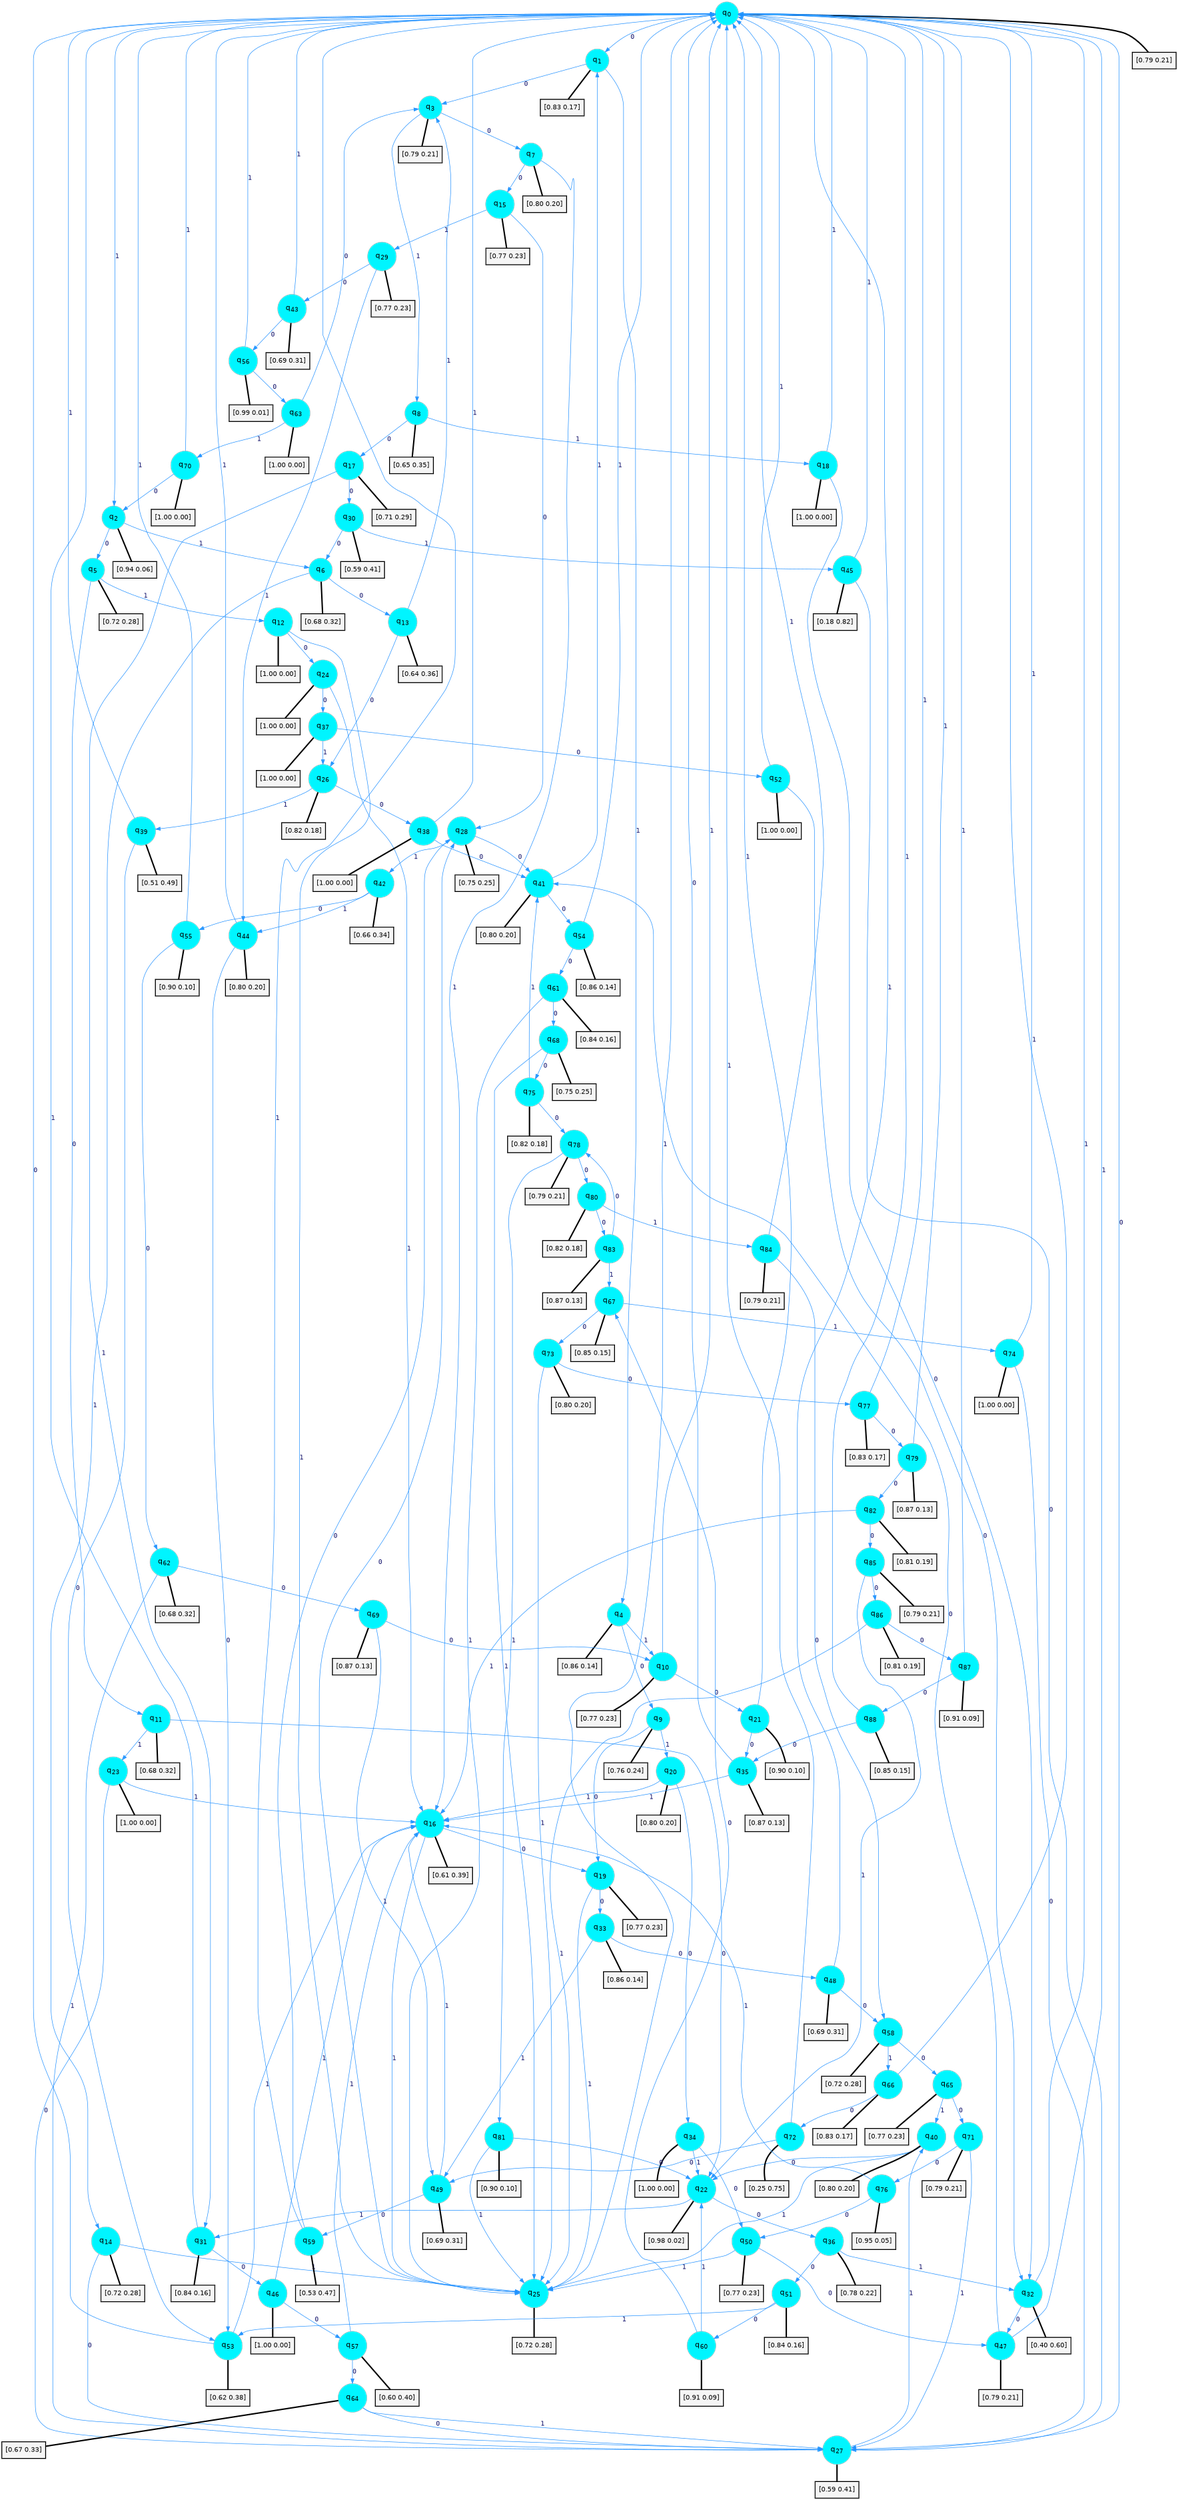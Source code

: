 digraph G {
graph [
bgcolor=transparent, dpi=300, rankdir=TD, size="40,25"];
node [
color=gray, fillcolor=turquoise1, fontcolor=black, fontname=Helvetica, fontsize=16, fontweight=bold, shape=circle, style=filled];
edge [
arrowsize=1, color=dodgerblue1, fontcolor=midnightblue, fontname=courier, fontweight=bold, penwidth=1, style=solid, weight=20];
0[label=<q<SUB>0</SUB>>];
1[label=<q<SUB>1</SUB>>];
2[label=<q<SUB>2</SUB>>];
3[label=<q<SUB>3</SUB>>];
4[label=<q<SUB>4</SUB>>];
5[label=<q<SUB>5</SUB>>];
6[label=<q<SUB>6</SUB>>];
7[label=<q<SUB>7</SUB>>];
8[label=<q<SUB>8</SUB>>];
9[label=<q<SUB>9</SUB>>];
10[label=<q<SUB>10</SUB>>];
11[label=<q<SUB>11</SUB>>];
12[label=<q<SUB>12</SUB>>];
13[label=<q<SUB>13</SUB>>];
14[label=<q<SUB>14</SUB>>];
15[label=<q<SUB>15</SUB>>];
16[label=<q<SUB>16</SUB>>];
17[label=<q<SUB>17</SUB>>];
18[label=<q<SUB>18</SUB>>];
19[label=<q<SUB>19</SUB>>];
20[label=<q<SUB>20</SUB>>];
21[label=<q<SUB>21</SUB>>];
22[label=<q<SUB>22</SUB>>];
23[label=<q<SUB>23</SUB>>];
24[label=<q<SUB>24</SUB>>];
25[label=<q<SUB>25</SUB>>];
26[label=<q<SUB>26</SUB>>];
27[label=<q<SUB>27</SUB>>];
28[label=<q<SUB>28</SUB>>];
29[label=<q<SUB>29</SUB>>];
30[label=<q<SUB>30</SUB>>];
31[label=<q<SUB>31</SUB>>];
32[label=<q<SUB>32</SUB>>];
33[label=<q<SUB>33</SUB>>];
34[label=<q<SUB>34</SUB>>];
35[label=<q<SUB>35</SUB>>];
36[label=<q<SUB>36</SUB>>];
37[label=<q<SUB>37</SUB>>];
38[label=<q<SUB>38</SUB>>];
39[label=<q<SUB>39</SUB>>];
40[label=<q<SUB>40</SUB>>];
41[label=<q<SUB>41</SUB>>];
42[label=<q<SUB>42</SUB>>];
43[label=<q<SUB>43</SUB>>];
44[label=<q<SUB>44</SUB>>];
45[label=<q<SUB>45</SUB>>];
46[label=<q<SUB>46</SUB>>];
47[label=<q<SUB>47</SUB>>];
48[label=<q<SUB>48</SUB>>];
49[label=<q<SUB>49</SUB>>];
50[label=<q<SUB>50</SUB>>];
51[label=<q<SUB>51</SUB>>];
52[label=<q<SUB>52</SUB>>];
53[label=<q<SUB>53</SUB>>];
54[label=<q<SUB>54</SUB>>];
55[label=<q<SUB>55</SUB>>];
56[label=<q<SUB>56</SUB>>];
57[label=<q<SUB>57</SUB>>];
58[label=<q<SUB>58</SUB>>];
59[label=<q<SUB>59</SUB>>];
60[label=<q<SUB>60</SUB>>];
61[label=<q<SUB>61</SUB>>];
62[label=<q<SUB>62</SUB>>];
63[label=<q<SUB>63</SUB>>];
64[label=<q<SUB>64</SUB>>];
65[label=<q<SUB>65</SUB>>];
66[label=<q<SUB>66</SUB>>];
67[label=<q<SUB>67</SUB>>];
68[label=<q<SUB>68</SUB>>];
69[label=<q<SUB>69</SUB>>];
70[label=<q<SUB>70</SUB>>];
71[label=<q<SUB>71</SUB>>];
72[label=<q<SUB>72</SUB>>];
73[label=<q<SUB>73</SUB>>];
74[label=<q<SUB>74</SUB>>];
75[label=<q<SUB>75</SUB>>];
76[label=<q<SUB>76</SUB>>];
77[label=<q<SUB>77</SUB>>];
78[label=<q<SUB>78</SUB>>];
79[label=<q<SUB>79</SUB>>];
80[label=<q<SUB>80</SUB>>];
81[label=<q<SUB>81</SUB>>];
82[label=<q<SUB>82</SUB>>];
83[label=<q<SUB>83</SUB>>];
84[label=<q<SUB>84</SUB>>];
85[label=<q<SUB>85</SUB>>];
86[label=<q<SUB>86</SUB>>];
87[label=<q<SUB>87</SUB>>];
88[label=<q<SUB>88</SUB>>];
89[label="[0.79 0.21]", shape=box,fontcolor=black, fontname=Helvetica, fontsize=14, penwidth=2, fillcolor=whitesmoke,color=black];
90[label="[0.83 0.17]", shape=box,fontcolor=black, fontname=Helvetica, fontsize=14, penwidth=2, fillcolor=whitesmoke,color=black];
91[label="[0.94 0.06]", shape=box,fontcolor=black, fontname=Helvetica, fontsize=14, penwidth=2, fillcolor=whitesmoke,color=black];
92[label="[0.79 0.21]", shape=box,fontcolor=black, fontname=Helvetica, fontsize=14, penwidth=2, fillcolor=whitesmoke,color=black];
93[label="[0.86 0.14]", shape=box,fontcolor=black, fontname=Helvetica, fontsize=14, penwidth=2, fillcolor=whitesmoke,color=black];
94[label="[0.72 0.28]", shape=box,fontcolor=black, fontname=Helvetica, fontsize=14, penwidth=2, fillcolor=whitesmoke,color=black];
95[label="[0.68 0.32]", shape=box,fontcolor=black, fontname=Helvetica, fontsize=14, penwidth=2, fillcolor=whitesmoke,color=black];
96[label="[0.80 0.20]", shape=box,fontcolor=black, fontname=Helvetica, fontsize=14, penwidth=2, fillcolor=whitesmoke,color=black];
97[label="[0.65 0.35]", shape=box,fontcolor=black, fontname=Helvetica, fontsize=14, penwidth=2, fillcolor=whitesmoke,color=black];
98[label="[0.76 0.24]", shape=box,fontcolor=black, fontname=Helvetica, fontsize=14, penwidth=2, fillcolor=whitesmoke,color=black];
99[label="[0.77 0.23]", shape=box,fontcolor=black, fontname=Helvetica, fontsize=14, penwidth=2, fillcolor=whitesmoke,color=black];
100[label="[0.68 0.32]", shape=box,fontcolor=black, fontname=Helvetica, fontsize=14, penwidth=2, fillcolor=whitesmoke,color=black];
101[label="[1.00 0.00]", shape=box,fontcolor=black, fontname=Helvetica, fontsize=14, penwidth=2, fillcolor=whitesmoke,color=black];
102[label="[0.64 0.36]", shape=box,fontcolor=black, fontname=Helvetica, fontsize=14, penwidth=2, fillcolor=whitesmoke,color=black];
103[label="[0.72 0.28]", shape=box,fontcolor=black, fontname=Helvetica, fontsize=14, penwidth=2, fillcolor=whitesmoke,color=black];
104[label="[0.77 0.23]", shape=box,fontcolor=black, fontname=Helvetica, fontsize=14, penwidth=2, fillcolor=whitesmoke,color=black];
105[label="[0.61 0.39]", shape=box,fontcolor=black, fontname=Helvetica, fontsize=14, penwidth=2, fillcolor=whitesmoke,color=black];
106[label="[0.71 0.29]", shape=box,fontcolor=black, fontname=Helvetica, fontsize=14, penwidth=2, fillcolor=whitesmoke,color=black];
107[label="[1.00 0.00]", shape=box,fontcolor=black, fontname=Helvetica, fontsize=14, penwidth=2, fillcolor=whitesmoke,color=black];
108[label="[0.77 0.23]", shape=box,fontcolor=black, fontname=Helvetica, fontsize=14, penwidth=2, fillcolor=whitesmoke,color=black];
109[label="[0.80 0.20]", shape=box,fontcolor=black, fontname=Helvetica, fontsize=14, penwidth=2, fillcolor=whitesmoke,color=black];
110[label="[0.90 0.10]", shape=box,fontcolor=black, fontname=Helvetica, fontsize=14, penwidth=2, fillcolor=whitesmoke,color=black];
111[label="[0.98 0.02]", shape=box,fontcolor=black, fontname=Helvetica, fontsize=14, penwidth=2, fillcolor=whitesmoke,color=black];
112[label="[1.00 0.00]", shape=box,fontcolor=black, fontname=Helvetica, fontsize=14, penwidth=2, fillcolor=whitesmoke,color=black];
113[label="[1.00 0.00]", shape=box,fontcolor=black, fontname=Helvetica, fontsize=14, penwidth=2, fillcolor=whitesmoke,color=black];
114[label="[0.72 0.28]", shape=box,fontcolor=black, fontname=Helvetica, fontsize=14, penwidth=2, fillcolor=whitesmoke,color=black];
115[label="[0.82 0.18]", shape=box,fontcolor=black, fontname=Helvetica, fontsize=14, penwidth=2, fillcolor=whitesmoke,color=black];
116[label="[0.59 0.41]", shape=box,fontcolor=black, fontname=Helvetica, fontsize=14, penwidth=2, fillcolor=whitesmoke,color=black];
117[label="[0.75 0.25]", shape=box,fontcolor=black, fontname=Helvetica, fontsize=14, penwidth=2, fillcolor=whitesmoke,color=black];
118[label="[0.77 0.23]", shape=box,fontcolor=black, fontname=Helvetica, fontsize=14, penwidth=2, fillcolor=whitesmoke,color=black];
119[label="[0.59 0.41]", shape=box,fontcolor=black, fontname=Helvetica, fontsize=14, penwidth=2, fillcolor=whitesmoke,color=black];
120[label="[0.84 0.16]", shape=box,fontcolor=black, fontname=Helvetica, fontsize=14, penwidth=2, fillcolor=whitesmoke,color=black];
121[label="[0.40 0.60]", shape=box,fontcolor=black, fontname=Helvetica, fontsize=14, penwidth=2, fillcolor=whitesmoke,color=black];
122[label="[0.86 0.14]", shape=box,fontcolor=black, fontname=Helvetica, fontsize=14, penwidth=2, fillcolor=whitesmoke,color=black];
123[label="[1.00 0.00]", shape=box,fontcolor=black, fontname=Helvetica, fontsize=14, penwidth=2, fillcolor=whitesmoke,color=black];
124[label="[0.87 0.13]", shape=box,fontcolor=black, fontname=Helvetica, fontsize=14, penwidth=2, fillcolor=whitesmoke,color=black];
125[label="[0.78 0.22]", shape=box,fontcolor=black, fontname=Helvetica, fontsize=14, penwidth=2, fillcolor=whitesmoke,color=black];
126[label="[1.00 0.00]", shape=box,fontcolor=black, fontname=Helvetica, fontsize=14, penwidth=2, fillcolor=whitesmoke,color=black];
127[label="[1.00 0.00]", shape=box,fontcolor=black, fontname=Helvetica, fontsize=14, penwidth=2, fillcolor=whitesmoke,color=black];
128[label="[0.51 0.49]", shape=box,fontcolor=black, fontname=Helvetica, fontsize=14, penwidth=2, fillcolor=whitesmoke,color=black];
129[label="[0.80 0.20]", shape=box,fontcolor=black, fontname=Helvetica, fontsize=14, penwidth=2, fillcolor=whitesmoke,color=black];
130[label="[0.80 0.20]", shape=box,fontcolor=black, fontname=Helvetica, fontsize=14, penwidth=2, fillcolor=whitesmoke,color=black];
131[label="[0.66 0.34]", shape=box,fontcolor=black, fontname=Helvetica, fontsize=14, penwidth=2, fillcolor=whitesmoke,color=black];
132[label="[0.69 0.31]", shape=box,fontcolor=black, fontname=Helvetica, fontsize=14, penwidth=2, fillcolor=whitesmoke,color=black];
133[label="[0.80 0.20]", shape=box,fontcolor=black, fontname=Helvetica, fontsize=14, penwidth=2, fillcolor=whitesmoke,color=black];
134[label="[0.18 0.82]", shape=box,fontcolor=black, fontname=Helvetica, fontsize=14, penwidth=2, fillcolor=whitesmoke,color=black];
135[label="[1.00 0.00]", shape=box,fontcolor=black, fontname=Helvetica, fontsize=14, penwidth=2, fillcolor=whitesmoke,color=black];
136[label="[0.79 0.21]", shape=box,fontcolor=black, fontname=Helvetica, fontsize=14, penwidth=2, fillcolor=whitesmoke,color=black];
137[label="[0.69 0.31]", shape=box,fontcolor=black, fontname=Helvetica, fontsize=14, penwidth=2, fillcolor=whitesmoke,color=black];
138[label="[0.69 0.31]", shape=box,fontcolor=black, fontname=Helvetica, fontsize=14, penwidth=2, fillcolor=whitesmoke,color=black];
139[label="[0.77 0.23]", shape=box,fontcolor=black, fontname=Helvetica, fontsize=14, penwidth=2, fillcolor=whitesmoke,color=black];
140[label="[0.84 0.16]", shape=box,fontcolor=black, fontname=Helvetica, fontsize=14, penwidth=2, fillcolor=whitesmoke,color=black];
141[label="[1.00 0.00]", shape=box,fontcolor=black, fontname=Helvetica, fontsize=14, penwidth=2, fillcolor=whitesmoke,color=black];
142[label="[0.62 0.38]", shape=box,fontcolor=black, fontname=Helvetica, fontsize=14, penwidth=2, fillcolor=whitesmoke,color=black];
143[label="[0.86 0.14]", shape=box,fontcolor=black, fontname=Helvetica, fontsize=14, penwidth=2, fillcolor=whitesmoke,color=black];
144[label="[0.90 0.10]", shape=box,fontcolor=black, fontname=Helvetica, fontsize=14, penwidth=2, fillcolor=whitesmoke,color=black];
145[label="[0.99 0.01]", shape=box,fontcolor=black, fontname=Helvetica, fontsize=14, penwidth=2, fillcolor=whitesmoke,color=black];
146[label="[0.60 0.40]", shape=box,fontcolor=black, fontname=Helvetica, fontsize=14, penwidth=2, fillcolor=whitesmoke,color=black];
147[label="[0.72 0.28]", shape=box,fontcolor=black, fontname=Helvetica, fontsize=14, penwidth=2, fillcolor=whitesmoke,color=black];
148[label="[0.53 0.47]", shape=box,fontcolor=black, fontname=Helvetica, fontsize=14, penwidth=2, fillcolor=whitesmoke,color=black];
149[label="[0.91 0.09]", shape=box,fontcolor=black, fontname=Helvetica, fontsize=14, penwidth=2, fillcolor=whitesmoke,color=black];
150[label="[0.84 0.16]", shape=box,fontcolor=black, fontname=Helvetica, fontsize=14, penwidth=2, fillcolor=whitesmoke,color=black];
151[label="[0.68 0.32]", shape=box,fontcolor=black, fontname=Helvetica, fontsize=14, penwidth=2, fillcolor=whitesmoke,color=black];
152[label="[1.00 0.00]", shape=box,fontcolor=black, fontname=Helvetica, fontsize=14, penwidth=2, fillcolor=whitesmoke,color=black];
153[label="[0.67 0.33]", shape=box,fontcolor=black, fontname=Helvetica, fontsize=14, penwidth=2, fillcolor=whitesmoke,color=black];
154[label="[0.77 0.23]", shape=box,fontcolor=black, fontname=Helvetica, fontsize=14, penwidth=2, fillcolor=whitesmoke,color=black];
155[label="[0.83 0.17]", shape=box,fontcolor=black, fontname=Helvetica, fontsize=14, penwidth=2, fillcolor=whitesmoke,color=black];
156[label="[0.85 0.15]", shape=box,fontcolor=black, fontname=Helvetica, fontsize=14, penwidth=2, fillcolor=whitesmoke,color=black];
157[label="[0.75 0.25]", shape=box,fontcolor=black, fontname=Helvetica, fontsize=14, penwidth=2, fillcolor=whitesmoke,color=black];
158[label="[0.87 0.13]", shape=box,fontcolor=black, fontname=Helvetica, fontsize=14, penwidth=2, fillcolor=whitesmoke,color=black];
159[label="[1.00 0.00]", shape=box,fontcolor=black, fontname=Helvetica, fontsize=14, penwidth=2, fillcolor=whitesmoke,color=black];
160[label="[0.79 0.21]", shape=box,fontcolor=black, fontname=Helvetica, fontsize=14, penwidth=2, fillcolor=whitesmoke,color=black];
161[label="[0.25 0.75]", shape=box,fontcolor=black, fontname=Helvetica, fontsize=14, penwidth=2, fillcolor=whitesmoke,color=black];
162[label="[0.80 0.20]", shape=box,fontcolor=black, fontname=Helvetica, fontsize=14, penwidth=2, fillcolor=whitesmoke,color=black];
163[label="[1.00 0.00]", shape=box,fontcolor=black, fontname=Helvetica, fontsize=14, penwidth=2, fillcolor=whitesmoke,color=black];
164[label="[0.82 0.18]", shape=box,fontcolor=black, fontname=Helvetica, fontsize=14, penwidth=2, fillcolor=whitesmoke,color=black];
165[label="[0.95 0.05]", shape=box,fontcolor=black, fontname=Helvetica, fontsize=14, penwidth=2, fillcolor=whitesmoke,color=black];
166[label="[0.83 0.17]", shape=box,fontcolor=black, fontname=Helvetica, fontsize=14, penwidth=2, fillcolor=whitesmoke,color=black];
167[label="[0.79 0.21]", shape=box,fontcolor=black, fontname=Helvetica, fontsize=14, penwidth=2, fillcolor=whitesmoke,color=black];
168[label="[0.87 0.13]", shape=box,fontcolor=black, fontname=Helvetica, fontsize=14, penwidth=2, fillcolor=whitesmoke,color=black];
169[label="[0.82 0.18]", shape=box,fontcolor=black, fontname=Helvetica, fontsize=14, penwidth=2, fillcolor=whitesmoke,color=black];
170[label="[0.90 0.10]", shape=box,fontcolor=black, fontname=Helvetica, fontsize=14, penwidth=2, fillcolor=whitesmoke,color=black];
171[label="[0.81 0.19]", shape=box,fontcolor=black, fontname=Helvetica, fontsize=14, penwidth=2, fillcolor=whitesmoke,color=black];
172[label="[0.87 0.13]", shape=box,fontcolor=black, fontname=Helvetica, fontsize=14, penwidth=2, fillcolor=whitesmoke,color=black];
173[label="[0.79 0.21]", shape=box,fontcolor=black, fontname=Helvetica, fontsize=14, penwidth=2, fillcolor=whitesmoke,color=black];
174[label="[0.79 0.21]", shape=box,fontcolor=black, fontname=Helvetica, fontsize=14, penwidth=2, fillcolor=whitesmoke,color=black];
175[label="[0.81 0.19]", shape=box,fontcolor=black, fontname=Helvetica, fontsize=14, penwidth=2, fillcolor=whitesmoke,color=black];
176[label="[0.91 0.09]", shape=box,fontcolor=black, fontname=Helvetica, fontsize=14, penwidth=2, fillcolor=whitesmoke,color=black];
177[label="[0.85 0.15]", shape=box,fontcolor=black, fontname=Helvetica, fontsize=14, penwidth=2, fillcolor=whitesmoke,color=black];
0->1 [label=0];
0->2 [label=1];
0->89 [arrowhead=none, penwidth=3,color=black];
1->3 [label=0];
1->4 [label=1];
1->90 [arrowhead=none, penwidth=3,color=black];
2->5 [label=0];
2->6 [label=1];
2->91 [arrowhead=none, penwidth=3,color=black];
3->7 [label=0];
3->8 [label=1];
3->92 [arrowhead=none, penwidth=3,color=black];
4->9 [label=0];
4->10 [label=1];
4->93 [arrowhead=none, penwidth=3,color=black];
5->11 [label=0];
5->12 [label=1];
5->94 [arrowhead=none, penwidth=3,color=black];
6->13 [label=0];
6->14 [label=1];
6->95 [arrowhead=none, penwidth=3,color=black];
7->15 [label=0];
7->16 [label=1];
7->96 [arrowhead=none, penwidth=3,color=black];
8->17 [label=0];
8->18 [label=1];
8->97 [arrowhead=none, penwidth=3,color=black];
9->19 [label=0];
9->20 [label=1];
9->98 [arrowhead=none, penwidth=3,color=black];
10->21 [label=0];
10->0 [label=1];
10->99 [arrowhead=none, penwidth=3,color=black];
11->22 [label=0];
11->23 [label=1];
11->100 [arrowhead=none, penwidth=3,color=black];
12->24 [label=0];
12->25 [label=1];
12->101 [arrowhead=none, penwidth=3,color=black];
13->26 [label=0];
13->3 [label=1];
13->102 [arrowhead=none, penwidth=3,color=black];
14->27 [label=0];
14->25 [label=1];
14->103 [arrowhead=none, penwidth=3,color=black];
15->28 [label=0];
15->29 [label=1];
15->104 [arrowhead=none, penwidth=3,color=black];
16->19 [label=0];
16->25 [label=1];
16->105 [arrowhead=none, penwidth=3,color=black];
17->30 [label=0];
17->31 [label=1];
17->106 [arrowhead=none, penwidth=3,color=black];
18->32 [label=0];
18->0 [label=1];
18->107 [arrowhead=none, penwidth=3,color=black];
19->33 [label=0];
19->25 [label=1];
19->108 [arrowhead=none, penwidth=3,color=black];
20->34 [label=0];
20->16 [label=1];
20->109 [arrowhead=none, penwidth=3,color=black];
21->35 [label=0];
21->0 [label=1];
21->110 [arrowhead=none, penwidth=3,color=black];
22->36 [label=0];
22->31 [label=1];
22->111 [arrowhead=none, penwidth=3,color=black];
23->27 [label=0];
23->16 [label=1];
23->112 [arrowhead=none, penwidth=3,color=black];
24->37 [label=0];
24->16 [label=1];
24->113 [arrowhead=none, penwidth=3,color=black];
25->28 [label=0];
25->0 [label=1];
25->114 [arrowhead=none, penwidth=3,color=black];
26->38 [label=0];
26->39 [label=1];
26->115 [arrowhead=none, penwidth=3,color=black];
27->0 [label=0];
27->40 [label=1];
27->116 [arrowhead=none, penwidth=3,color=black];
28->41 [label=0];
28->42 [label=1];
28->117 [arrowhead=none, penwidth=3,color=black];
29->43 [label=0];
29->44 [label=1];
29->118 [arrowhead=none, penwidth=3,color=black];
30->6 [label=0];
30->45 [label=1];
30->119 [arrowhead=none, penwidth=3,color=black];
31->46 [label=0];
31->0 [label=1];
31->120 [arrowhead=none, penwidth=3,color=black];
32->47 [label=0];
32->0 [label=1];
32->121 [arrowhead=none, penwidth=3,color=black];
33->48 [label=0];
33->49 [label=1];
33->122 [arrowhead=none, penwidth=3,color=black];
34->50 [label=0];
34->22 [label=1];
34->123 [arrowhead=none, penwidth=3,color=black];
35->0 [label=0];
35->16 [label=1];
35->124 [arrowhead=none, penwidth=3,color=black];
36->51 [label=0];
36->32 [label=1];
36->125 [arrowhead=none, penwidth=3,color=black];
37->52 [label=0];
37->26 [label=1];
37->126 [arrowhead=none, penwidth=3,color=black];
38->41 [label=0];
38->0 [label=1];
38->127 [arrowhead=none, penwidth=3,color=black];
39->53 [label=0];
39->0 [label=1];
39->128 [arrowhead=none, penwidth=3,color=black];
40->22 [label=0];
40->25 [label=1];
40->129 [arrowhead=none, penwidth=3,color=black];
41->54 [label=0];
41->1 [label=1];
41->130 [arrowhead=none, penwidth=3,color=black];
42->55 [label=0];
42->44 [label=1];
42->131 [arrowhead=none, penwidth=3,color=black];
43->56 [label=0];
43->0 [label=1];
43->132 [arrowhead=none, penwidth=3,color=black];
44->53 [label=0];
44->0 [label=1];
44->133 [arrowhead=none, penwidth=3,color=black];
45->27 [label=0];
45->0 [label=1];
45->134 [arrowhead=none, penwidth=3,color=black];
46->57 [label=0];
46->16 [label=1];
46->135 [arrowhead=none, penwidth=3,color=black];
47->41 [label=0];
47->0 [label=1];
47->136 [arrowhead=none, penwidth=3,color=black];
48->58 [label=0];
48->0 [label=1];
48->137 [arrowhead=none, penwidth=3,color=black];
49->59 [label=0];
49->16 [label=1];
49->138 [arrowhead=none, penwidth=3,color=black];
50->47 [label=0];
50->25 [label=1];
50->139 [arrowhead=none, penwidth=3,color=black];
51->60 [label=0];
51->53 [label=1];
51->140 [arrowhead=none, penwidth=3,color=black];
52->32 [label=0];
52->0 [label=1];
52->141 [arrowhead=none, penwidth=3,color=black];
53->0 [label=0];
53->16 [label=1];
53->142 [arrowhead=none, penwidth=3,color=black];
54->61 [label=0];
54->0 [label=1];
54->143 [arrowhead=none, penwidth=3,color=black];
55->62 [label=0];
55->0 [label=1];
55->144 [arrowhead=none, penwidth=3,color=black];
56->63 [label=0];
56->0 [label=1];
56->145 [arrowhead=none, penwidth=3,color=black];
57->64 [label=0];
57->16 [label=1];
57->146 [arrowhead=none, penwidth=3,color=black];
58->65 [label=0];
58->66 [label=1];
58->147 [arrowhead=none, penwidth=3,color=black];
59->28 [label=0];
59->0 [label=1];
59->148 [arrowhead=none, penwidth=3,color=black];
60->67 [label=0];
60->22 [label=1];
60->149 [arrowhead=none, penwidth=3,color=black];
61->68 [label=0];
61->25 [label=1];
61->150 [arrowhead=none, penwidth=3,color=black];
62->69 [label=0];
62->27 [label=1];
62->151 [arrowhead=none, penwidth=3,color=black];
63->3 [label=0];
63->70 [label=1];
63->152 [arrowhead=none, penwidth=3,color=black];
64->27 [label=0];
64->27 [label=1];
64->153 [arrowhead=none, penwidth=3,color=black];
65->71 [label=0];
65->40 [label=1];
65->154 [arrowhead=none, penwidth=3,color=black];
66->72 [label=0];
66->0 [label=1];
66->155 [arrowhead=none, penwidth=3,color=black];
67->73 [label=0];
67->74 [label=1];
67->156 [arrowhead=none, penwidth=3,color=black];
68->75 [label=0];
68->25 [label=1];
68->157 [arrowhead=none, penwidth=3,color=black];
69->10 [label=0];
69->49 [label=1];
69->158 [arrowhead=none, penwidth=3,color=black];
70->2 [label=0];
70->0 [label=1];
70->159 [arrowhead=none, penwidth=3,color=black];
71->76 [label=0];
71->27 [label=1];
71->160 [arrowhead=none, penwidth=3,color=black];
72->49 [label=0];
72->0 [label=1];
72->161 [arrowhead=none, penwidth=3,color=black];
73->77 [label=0];
73->25 [label=1];
73->162 [arrowhead=none, penwidth=3,color=black];
74->27 [label=0];
74->0 [label=1];
74->163 [arrowhead=none, penwidth=3,color=black];
75->78 [label=0];
75->41 [label=1];
75->164 [arrowhead=none, penwidth=3,color=black];
76->50 [label=0];
76->16 [label=1];
76->165 [arrowhead=none, penwidth=3,color=black];
77->79 [label=0];
77->0 [label=1];
77->166 [arrowhead=none, penwidth=3,color=black];
78->80 [label=0];
78->81 [label=1];
78->167 [arrowhead=none, penwidth=3,color=black];
79->82 [label=0];
79->0 [label=1];
79->168 [arrowhead=none, penwidth=3,color=black];
80->83 [label=0];
80->84 [label=1];
80->169 [arrowhead=none, penwidth=3,color=black];
81->22 [label=0];
81->25 [label=1];
81->170 [arrowhead=none, penwidth=3,color=black];
82->85 [label=0];
82->16 [label=1];
82->171 [arrowhead=none, penwidth=3,color=black];
83->78 [label=0];
83->67 [label=1];
83->172 [arrowhead=none, penwidth=3,color=black];
84->58 [label=0];
84->0 [label=1];
84->173 [arrowhead=none, penwidth=3,color=black];
85->86 [label=0];
85->22 [label=1];
85->174 [arrowhead=none, penwidth=3,color=black];
86->87 [label=0];
86->25 [label=1];
86->175 [arrowhead=none, penwidth=3,color=black];
87->88 [label=0];
87->0 [label=1];
87->176 [arrowhead=none, penwidth=3,color=black];
88->35 [label=0];
88->0 [label=1];
88->177 [arrowhead=none, penwidth=3,color=black];
}
